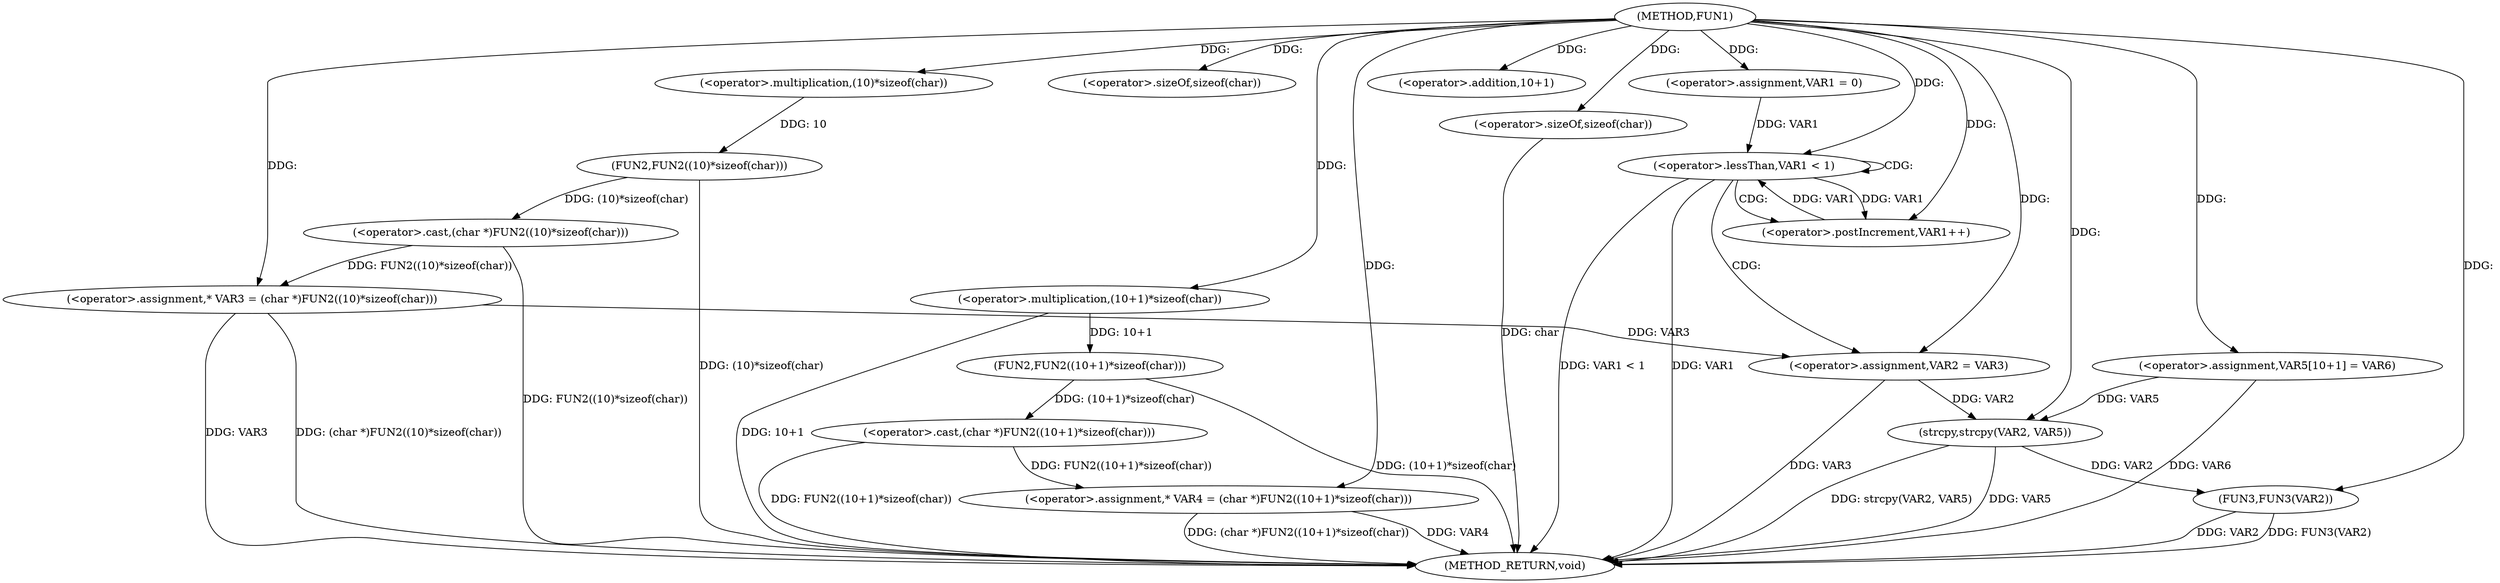 digraph FUN1 {  
"1000100" [label = "(METHOD,FUN1)" ]
"1000149" [label = "(METHOD_RETURN,void)" ]
"1000105" [label = "(<operator>.assignment,* VAR3 = (char *)FUN2((10)*sizeof(char)))" ]
"1000107" [label = "(<operator>.cast,(char *)FUN2((10)*sizeof(char)))" ]
"1000109" [label = "(FUN2,FUN2((10)*sizeof(char)))" ]
"1000110" [label = "(<operator>.multiplication,(10)*sizeof(char))" ]
"1000112" [label = "(<operator>.sizeOf,sizeof(char))" ]
"1000115" [label = "(<operator>.assignment,* VAR4 = (char *)FUN2((10+1)*sizeof(char)))" ]
"1000117" [label = "(<operator>.cast,(char *)FUN2((10+1)*sizeof(char)))" ]
"1000119" [label = "(FUN2,FUN2((10+1)*sizeof(char)))" ]
"1000120" [label = "(<operator>.multiplication,(10+1)*sizeof(char))" ]
"1000121" [label = "(<operator>.addition,10+1)" ]
"1000124" [label = "(<operator>.sizeOf,sizeof(char))" ]
"1000127" [label = "(<operator>.assignment,VAR1 = 0)" ]
"1000130" [label = "(<operator>.lessThan,VAR1 < 1)" ]
"1000133" [label = "(<operator>.postIncrement,VAR1++)" ]
"1000136" [label = "(<operator>.assignment,VAR2 = VAR3)" ]
"1000141" [label = "(<operator>.assignment,VAR5[10+1] = VAR6)" ]
"1000144" [label = "(strcpy,strcpy(VAR2, VAR5))" ]
"1000147" [label = "(FUN3,FUN3(VAR2))" ]
  "1000115" -> "1000149"  [ label = "DDG: (char *)FUN2((10+1)*sizeof(char))"] 
  "1000130" -> "1000149"  [ label = "DDG: VAR1 < 1"] 
  "1000124" -> "1000149"  [ label = "DDG: char"] 
  "1000105" -> "1000149"  [ label = "DDG: (char *)FUN2((10)*sizeof(char))"] 
  "1000144" -> "1000149"  [ label = "DDG: strcpy(VAR2, VAR5)"] 
  "1000147" -> "1000149"  [ label = "DDG: VAR2"] 
  "1000136" -> "1000149"  [ label = "DDG: VAR3"] 
  "1000117" -> "1000149"  [ label = "DDG: FUN2((10+1)*sizeof(char))"] 
  "1000144" -> "1000149"  [ label = "DDG: VAR5"] 
  "1000120" -> "1000149"  [ label = "DDG: 10+1"] 
  "1000109" -> "1000149"  [ label = "DDG: (10)*sizeof(char)"] 
  "1000119" -> "1000149"  [ label = "DDG: (10+1)*sizeof(char)"] 
  "1000141" -> "1000149"  [ label = "DDG: VAR6"] 
  "1000147" -> "1000149"  [ label = "DDG: FUN3(VAR2)"] 
  "1000115" -> "1000149"  [ label = "DDG: VAR4"] 
  "1000105" -> "1000149"  [ label = "DDG: VAR3"] 
  "1000107" -> "1000149"  [ label = "DDG: FUN2((10)*sizeof(char))"] 
  "1000130" -> "1000149"  [ label = "DDG: VAR1"] 
  "1000107" -> "1000105"  [ label = "DDG: FUN2((10)*sizeof(char))"] 
  "1000100" -> "1000105"  [ label = "DDG: "] 
  "1000109" -> "1000107"  [ label = "DDG: (10)*sizeof(char)"] 
  "1000110" -> "1000109"  [ label = "DDG: 10"] 
  "1000100" -> "1000110"  [ label = "DDG: "] 
  "1000100" -> "1000112"  [ label = "DDG: "] 
  "1000117" -> "1000115"  [ label = "DDG: FUN2((10+1)*sizeof(char))"] 
  "1000100" -> "1000115"  [ label = "DDG: "] 
  "1000119" -> "1000117"  [ label = "DDG: (10+1)*sizeof(char)"] 
  "1000120" -> "1000119"  [ label = "DDG: 10+1"] 
  "1000100" -> "1000120"  [ label = "DDG: "] 
  "1000100" -> "1000121"  [ label = "DDG: "] 
  "1000100" -> "1000124"  [ label = "DDG: "] 
  "1000100" -> "1000127"  [ label = "DDG: "] 
  "1000133" -> "1000130"  [ label = "DDG: VAR1"] 
  "1000127" -> "1000130"  [ label = "DDG: VAR1"] 
  "1000100" -> "1000130"  [ label = "DDG: "] 
  "1000130" -> "1000133"  [ label = "DDG: VAR1"] 
  "1000100" -> "1000133"  [ label = "DDG: "] 
  "1000105" -> "1000136"  [ label = "DDG: VAR3"] 
  "1000100" -> "1000136"  [ label = "DDG: "] 
  "1000100" -> "1000141"  [ label = "DDG: "] 
  "1000136" -> "1000144"  [ label = "DDG: VAR2"] 
  "1000100" -> "1000144"  [ label = "DDG: "] 
  "1000141" -> "1000144"  [ label = "DDG: VAR5"] 
  "1000144" -> "1000147"  [ label = "DDG: VAR2"] 
  "1000100" -> "1000147"  [ label = "DDG: "] 
  "1000130" -> "1000133"  [ label = "CDG: "] 
  "1000130" -> "1000136"  [ label = "CDG: "] 
  "1000130" -> "1000130"  [ label = "CDG: "] 
}
